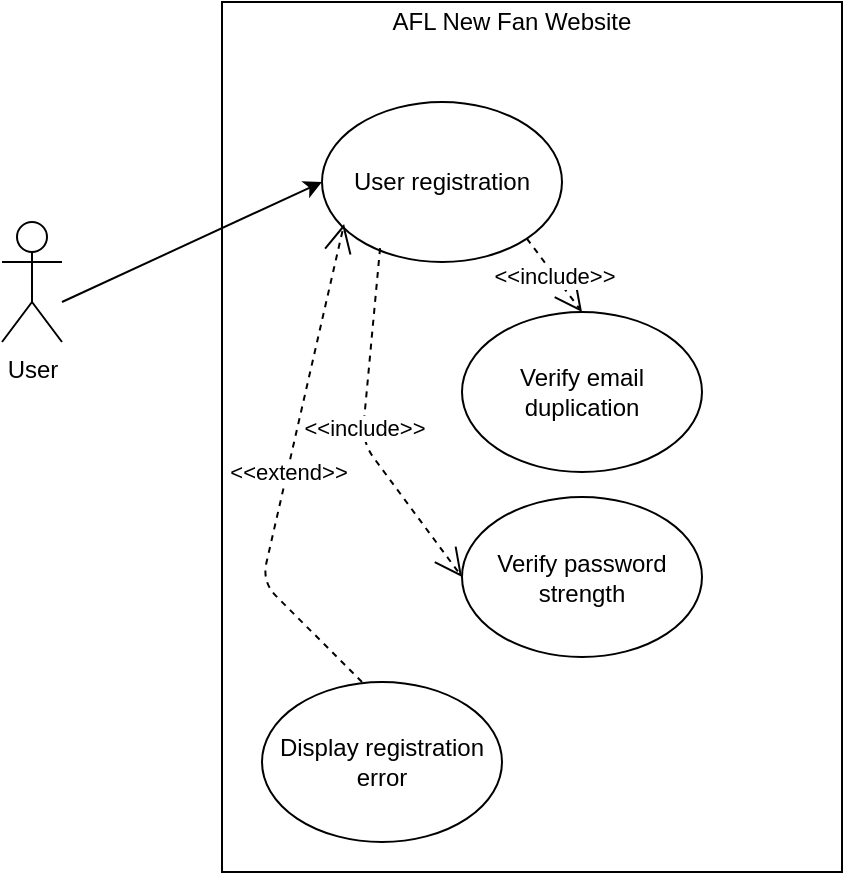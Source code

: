 <mxfile type="device" version="10.6.7"><diagram id="8Se3oINfAccP641KnrIJ" name="Page-1"><mxGraphModel shadow="0" math="0" pageHeight="1169" pageWidth="827" pageScale="1" page="1" fold="1" arrows="1" connect="1" tooltips="1" guides="1" gridSize="10" grid="1" dy="482" dx="840"><root><mxCell id="0"/><mxCell id="1" parent="0"/><mxCell id="_1cS3HRax96SotrZ8rzN-1" value="User" parent="1" vertex="1" style="shape=umlActor;verticalLabelPosition=bottom;labelBackgroundColor=#ffffff;verticalAlign=top;html=1;outlineConnect=0;"><mxGeometry as="geometry" height="60" width="30" y="320" x="120"/></mxCell><mxCell id="_1cS3HRax96SotrZ8rzN-5" value="" parent="1" vertex="1" style="rounded=0;whiteSpace=wrap;html=1;gradientColor=none;fillColor=none;"><mxGeometry as="geometry" height="435" width="310" y="210" x="230"/></mxCell><mxCell id="_1cS3HRax96SotrZ8rzN-6" value="User registration&lt;br&gt;" parent="1" vertex="1" style="ellipse;whiteSpace=wrap;html=1;"><mxGeometry as="geometry" height="80" width="120" y="260" x="280"/></mxCell><mxCell id="_1cS3HRax96SotrZ8rzN-13" value="" parent="1" style="endArrow=classic;html=1;entryX=0;entryY=0.5;entryDx=0;entryDy=0;" target="_1cS3HRax96SotrZ8rzN-6" edge="1"><mxGeometry as="geometry" height="50" width="50" relative="1"><mxPoint as="sourcePoint" y="360" x="150"/><mxPoint as="targetPoint" y="320" x="230"/></mxGeometry></mxCell><mxCell id="JvtCWWR8DEYq4dEGuOxk-1" value="Verify email duplication&lt;br&gt;" parent="1" vertex="1" style="ellipse;whiteSpace=wrap;html=1;"><mxGeometry as="geometry" height="80" width="120" y="365" x="350"/></mxCell><mxCell id="JvtCWWR8DEYq4dEGuOxk-2" value="Verify password strength&lt;br&gt;" parent="1" vertex="1" style="ellipse;whiteSpace=wrap;html=1;"><mxGeometry as="geometry" height="80" width="120" y="457.5" x="350"/></mxCell><mxCell id="JvtCWWR8DEYq4dEGuOxk-3" value="&amp;lt;&amp;lt;include&amp;gt;&amp;gt;&lt;br&gt;" parent="1" style="endArrow=open;endSize=12;dashed=1;html=1;exitX=1;exitY=1;exitDx=0;exitDy=0;entryX=0.5;entryY=0;entryDx=0;entryDy=0;" target="JvtCWWR8DEYq4dEGuOxk-1" edge="1" source="_1cS3HRax96SotrZ8rzN-6"><mxGeometry as="geometry" width="160" relative="1"><mxPoint as="sourcePoint" y="670" x="120"/><mxPoint as="targetPoint" y="670" x="280"/></mxGeometry></mxCell><mxCell id="JvtCWWR8DEYq4dEGuOxk-6" value="&amp;lt;&amp;lt;include&amp;gt;&amp;gt;&lt;br&gt;" parent="1" style="endArrow=open;endSize=12;dashed=1;html=1;exitX=0.242;exitY=0.913;exitDx=0;exitDy=0;exitPerimeter=0;entryX=0;entryY=0.5;entryDx=0;entryDy=0;" target="JvtCWWR8DEYq4dEGuOxk-2" edge="1" source="_1cS3HRax96SotrZ8rzN-6"><mxGeometry as="geometry" width="160" relative="1"><mxPoint as="sourcePoint" y="444.5" x="220"/><mxPoint as="targetPoint" y="444.5" x="380"/><Array as="points"><mxPoint y="430" x="300"/></Array></mxGeometry></mxCell><mxCell id="JvtCWWR8DEYq4dEGuOxk-7" value="Display registration error&lt;br&gt;" parent="1" vertex="1" style="ellipse;whiteSpace=wrap;html=1;"><mxGeometry as="geometry" height="80" width="120" y="550" x="250"/></mxCell><mxCell id="JvtCWWR8DEYq4dEGuOxk-8" value="&amp;lt;&amp;lt;extend&amp;gt;&amp;gt;&lt;br&gt;" parent="1" style="endArrow=open;endSize=12;dashed=1;html=1;entryX=0.092;entryY=0.763;entryDx=0;entryDy=0;entryPerimeter=0;" target="_1cS3HRax96SotrZ8rzN-6" edge="1"><mxGeometry as="geometry" width="160" relative="1"><mxPoint as="sourcePoint" y="550" x="300"/><mxPoint as="targetPoint" y="520" x="215"/><Array as="points"><mxPoint y="500" x="250"/></Array></mxGeometry></mxCell><mxCell id="NwbkSTP3OzJRrPwQnG0X-1" value="AFL New Fan Website&lt;br&gt;" parent="1" vertex="1" style="text;html=1;strokeColor=none;fillColor=none;align=center;verticalAlign=middle;whiteSpace=wrap;rounded=0;"><mxGeometry as="geometry" height="20" width="170" y="210" x="290"/></mxCell></root></mxGraphModel></diagram></mxfile>